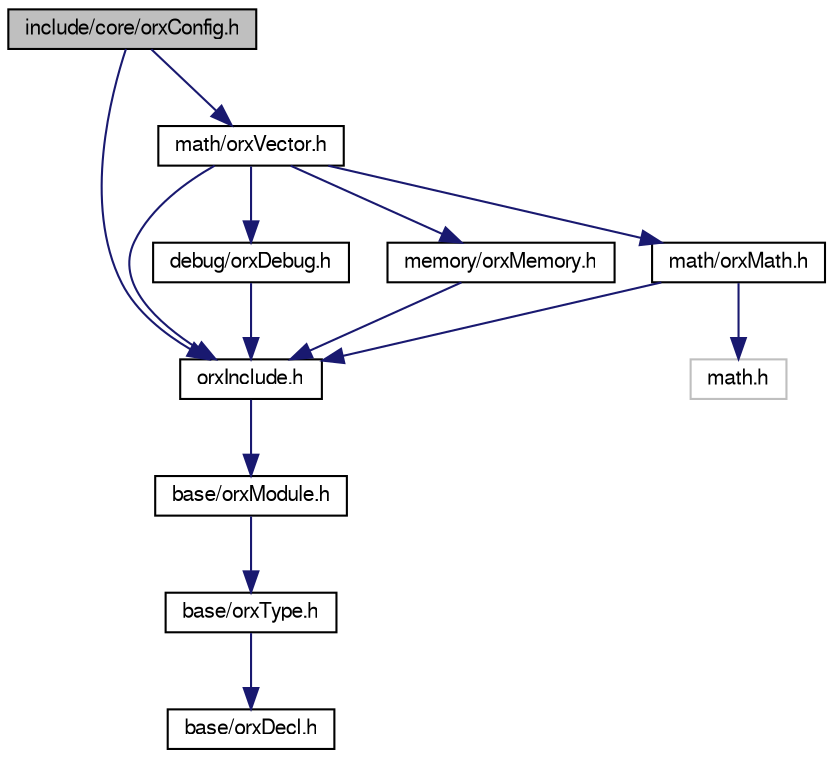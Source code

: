 digraph G
{
  bgcolor="transparent";
  edge [fontname="FreeSans",fontsize=10,labelfontname="FreeSans",labelfontsize=10];
  node [fontname="FreeSans",fontsize=10,shape=record];
  Node1 [label="include/core/orxConfig.h",height=0.2,width=0.4,color="black", fillcolor="grey75", style="filled" fontcolor="black"];
  Node1 -> Node2 [color="midnightblue",fontsize=10,style="solid",fontname="FreeSans"];
  Node2 [label="orxInclude.h",height=0.2,width=0.4,color="black",URL="$orx_include_8h.html"];
  Node2 -> Node3 [color="midnightblue",fontsize=10,style="solid",fontname="FreeSans"];
  Node3 [label="base/orxModule.h",height=0.2,width=0.4,color="black",URL="$orx_module_8h.html"];
  Node3 -> Node4 [color="midnightblue",fontsize=10,style="solid",fontname="FreeSans"];
  Node4 [label="base/orxType.h",height=0.2,width=0.4,color="black",URL="$orx_type_8h.html"];
  Node4 -> Node5 [color="midnightblue",fontsize=10,style="solid",fontname="FreeSans"];
  Node5 [label="base/orxDecl.h",height=0.2,width=0.4,color="black",URL="$orx_decl_8h.html"];
  Node1 -> Node6 [color="midnightblue",fontsize=10,style="solid",fontname="FreeSans"];
  Node6 [label="math/orxVector.h",height=0.2,width=0.4,color="black",URL="$orx_vector_8h.html"];
  Node6 -> Node2 [color="midnightblue",fontsize=10,style="solid",fontname="FreeSans"];
  Node6 -> Node7 [color="midnightblue",fontsize=10,style="solid",fontname="FreeSans"];
  Node7 [label="debug/orxDebug.h",height=0.2,width=0.4,color="black",URL="$orx_debug_8h.html"];
  Node7 -> Node2 [color="midnightblue",fontsize=10,style="solid",fontname="FreeSans"];
  Node6 -> Node8 [color="midnightblue",fontsize=10,style="solid",fontname="FreeSans"];
  Node8 [label="memory/orxMemory.h",height=0.2,width=0.4,color="black",URL="$orx_memory_8h.html"];
  Node8 -> Node2 [color="midnightblue",fontsize=10,style="solid",fontname="FreeSans"];
  Node6 -> Node9 [color="midnightblue",fontsize=10,style="solid",fontname="FreeSans"];
  Node9 [label="math/orxMath.h",height=0.2,width=0.4,color="black",URL="$orx_math_8h.html"];
  Node9 -> Node2 [color="midnightblue",fontsize=10,style="solid",fontname="FreeSans"];
  Node9 -> Node10 [color="midnightblue",fontsize=10,style="solid",fontname="FreeSans"];
  Node10 [label="math.h",height=0.2,width=0.4,color="grey75"];
}
